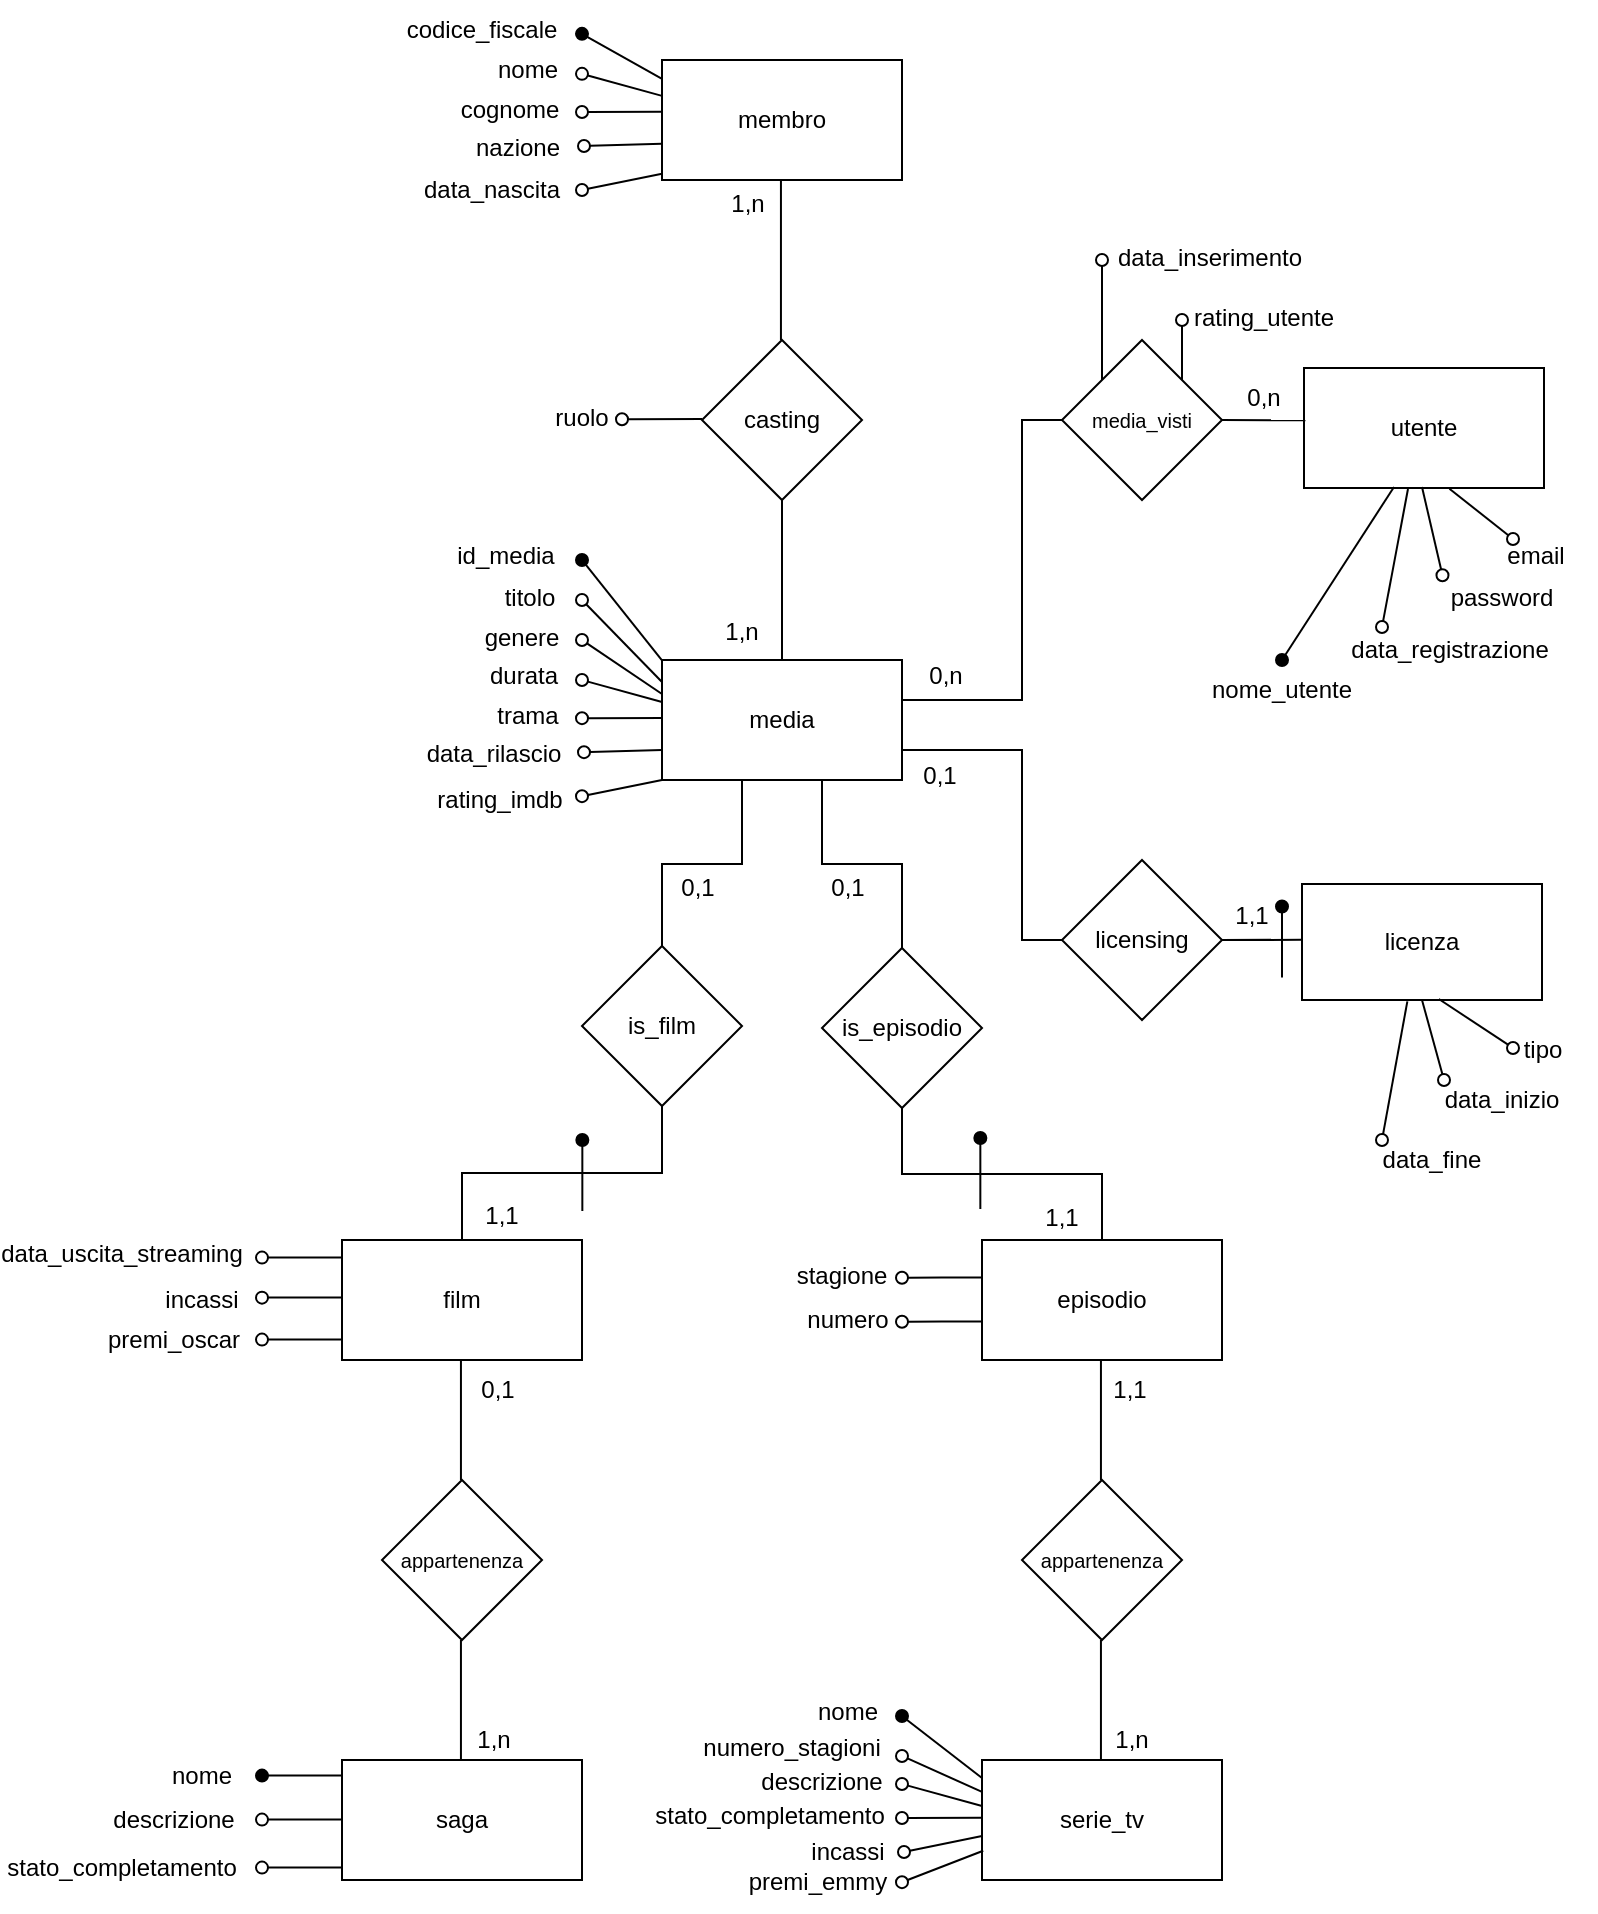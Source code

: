 <mxfile version="27.1.0">
  <diagram name="Page-1" id="vE6Pk_aVm6t82n-wlcTE">
    <mxGraphModel dx="1018" dy="609" grid="1" gridSize="10" guides="1" tooltips="1" connect="1" arrows="1" fold="1" page="1" pageScale="1" pageWidth="827" pageHeight="1169" math="0" shadow="0">
      <root>
        <mxCell id="0" />
        <mxCell id="1" parent="0" />
        <mxCell id="9Uc9kh_EMYb7eTTgJk2r-1" value="media" style="rounded=0;whiteSpace=wrap;html=1;" parent="1" vertex="1">
          <mxGeometry x="360" y="390" width="120" height="60" as="geometry" />
        </mxCell>
        <mxCell id="9Uc9kh_EMYb7eTTgJk2r-2" value="film" style="rounded=0;whiteSpace=wrap;html=1;" parent="1" vertex="1">
          <mxGeometry x="200" y="680" width="120" height="60" as="geometry" />
        </mxCell>
        <mxCell id="9Uc9kh_EMYb7eTTgJk2r-3" value="episodio" style="rounded=0;whiteSpace=wrap;html=1;" parent="1" vertex="1">
          <mxGeometry x="520" y="680" width="120" height="60" as="geometry" />
        </mxCell>
        <mxCell id="9Uc9kh_EMYb7eTTgJk2r-4" value="membro" style="rounded=0;whiteSpace=wrap;html=1;" parent="1" vertex="1">
          <mxGeometry x="360" y="90" width="120" height="60" as="geometry" />
        </mxCell>
        <mxCell id="9Uc9kh_EMYb7eTTgJk2r-5" value="licenza" style="rounded=0;whiteSpace=wrap;html=1;" parent="1" vertex="1">
          <mxGeometry x="680" y="502" width="120" height="58" as="geometry" />
        </mxCell>
        <mxCell id="9Uc9kh_EMYb7eTTgJk2r-142" style="edgeStyle=orthogonalEdgeStyle;rounded=0;orthogonalLoop=1;jettySize=auto;html=1;entryX=1;entryY=0.75;entryDx=0;entryDy=0;endArrow=none;startFill=0;" parent="1" source="9Uc9kh_EMYb7eTTgJk2r-7" target="9Uc9kh_EMYb7eTTgJk2r-1" edge="1">
          <mxGeometry relative="1" as="geometry">
            <Array as="points">
              <mxPoint x="540" y="530" />
              <mxPoint x="540" y="435" />
            </Array>
          </mxGeometry>
        </mxCell>
        <mxCell id="9Uc9kh_EMYb7eTTgJk2r-7" value="licensing" style="rhombus;whiteSpace=wrap;html=1;" parent="1" vertex="1">
          <mxGeometry x="560" y="490" width="80" height="80" as="geometry" />
        </mxCell>
        <mxCell id="9Uc9kh_EMYb7eTTgJk2r-8" value="casting" style="rhombus;whiteSpace=wrap;html=1;" parent="1" vertex="1">
          <mxGeometry x="380" y="230" width="80" height="80" as="geometry" />
        </mxCell>
        <mxCell id="9Uc9kh_EMYb7eTTgJk2r-10" value="appartenenza" style="rhombus;whiteSpace=wrap;html=1;fontSize=10;" parent="1" vertex="1">
          <mxGeometry x="540" y="800" width="80" height="80" as="geometry" />
        </mxCell>
        <mxCell id="9Uc9kh_EMYb7eTTgJk2r-11" value="serie_tv" style="rounded=0;whiteSpace=wrap;html=1;" parent="1" vertex="1">
          <mxGeometry x="520" y="940" width="120" height="60" as="geometry" />
        </mxCell>
        <mxCell id="9Uc9kh_EMYb7eTTgJk2r-12" value="saga" style="rounded=0;whiteSpace=wrap;html=1;" parent="1" vertex="1">
          <mxGeometry x="200" y="940" width="120" height="60" as="geometry" />
        </mxCell>
        <mxCell id="9Uc9kh_EMYb7eTTgJk2r-17" value="" style="endArrow=none;html=1;rounded=0;entryX=0.5;entryY=1;entryDx=0;entryDy=0;" parent="1" target="9Uc9kh_EMYb7eTTgJk2r-8" edge="1">
          <mxGeometry width="50" height="50" relative="1" as="geometry">
            <mxPoint x="420" y="390" as="sourcePoint" />
            <mxPoint x="470" y="340" as="targetPoint" />
          </mxGeometry>
        </mxCell>
        <mxCell id="9Uc9kh_EMYb7eTTgJk2r-18" value="" style="endArrow=none;html=1;rounded=0;entryX=0.5;entryY=1;entryDx=0;entryDy=0;" parent="1" edge="1">
          <mxGeometry width="50" height="50" relative="1" as="geometry">
            <mxPoint x="419.47" y="230" as="sourcePoint" />
            <mxPoint x="419.47" y="150" as="targetPoint" />
          </mxGeometry>
        </mxCell>
        <mxCell id="9Uc9kh_EMYb7eTTgJk2r-20" value="" style="endArrow=none;html=1;rounded=0;entryX=0;entryY=0.481;entryDx=0;entryDy=0;entryPerimeter=0;exitX=1;exitY=0.5;exitDx=0;exitDy=0;" parent="1" source="9Uc9kh_EMYb7eTTgJk2r-7" target="9Uc9kh_EMYb7eTTgJk2r-5" edge="1">
          <mxGeometry width="50" height="50" relative="1" as="geometry">
            <mxPoint x="643" y="531.47" as="sourcePoint" />
            <mxPoint x="723" y="532" as="targetPoint" />
          </mxGeometry>
        </mxCell>
        <mxCell id="9Uc9kh_EMYb7eTTgJk2r-21" value="" style="endArrow=none;html=1;rounded=0;" parent="1" edge="1">
          <mxGeometry width="50" height="50" relative="1" as="geometry">
            <mxPoint x="579.47" y="800" as="sourcePoint" />
            <mxPoint x="579.47" y="740" as="targetPoint" />
          </mxGeometry>
        </mxCell>
        <mxCell id="9Uc9kh_EMYb7eTTgJk2r-22" value="" style="endArrow=none;html=1;rounded=0;" parent="1" edge="1">
          <mxGeometry width="50" height="50" relative="1" as="geometry">
            <mxPoint x="579.47" y="940" as="sourcePoint" />
            <mxPoint x="579.47" y="880" as="targetPoint" />
          </mxGeometry>
        </mxCell>
        <mxCell id="9Uc9kh_EMYb7eTTgJk2r-23" value="appartenenza" style="rhombus;whiteSpace=wrap;html=1;fontSize=10;" parent="1" vertex="1">
          <mxGeometry x="220" y="800" width="80" height="80" as="geometry" />
        </mxCell>
        <mxCell id="9Uc9kh_EMYb7eTTgJk2r-24" value="" style="endArrow=none;html=1;rounded=0;" parent="1" edge="1">
          <mxGeometry width="50" height="50" relative="1" as="geometry">
            <mxPoint x="259.47" y="800" as="sourcePoint" />
            <mxPoint x="259.47" y="740" as="targetPoint" />
          </mxGeometry>
        </mxCell>
        <mxCell id="9Uc9kh_EMYb7eTTgJk2r-25" value="" style="endArrow=none;html=1;rounded=0;" parent="1" edge="1">
          <mxGeometry width="50" height="50" relative="1" as="geometry">
            <mxPoint x="259.47" y="940" as="sourcePoint" />
            <mxPoint x="259.47" y="880" as="targetPoint" />
          </mxGeometry>
        </mxCell>
        <mxCell id="9Uc9kh_EMYb7eTTgJk2r-26" value="0,1" style="text;html=1;align=center;verticalAlign=middle;whiteSpace=wrap;rounded=0;" parent="1" vertex="1">
          <mxGeometry x="248" y="740" width="60" height="30" as="geometry" />
        </mxCell>
        <mxCell id="9Uc9kh_EMYb7eTTgJk2r-27" value="1,n" style="text;html=1;align=center;verticalAlign=middle;whiteSpace=wrap;rounded=0;" parent="1" vertex="1">
          <mxGeometry x="246" y="915" width="60" height="30" as="geometry" />
        </mxCell>
        <mxCell id="9Uc9kh_EMYb7eTTgJk2r-28" value="1,n" style="text;html=1;align=center;verticalAlign=middle;whiteSpace=wrap;rounded=0;" parent="1" vertex="1">
          <mxGeometry x="370" y="361" width="60" height="30" as="geometry" />
        </mxCell>
        <mxCell id="9Uc9kh_EMYb7eTTgJk2r-29" value="1,n" style="text;html=1;align=center;verticalAlign=middle;whiteSpace=wrap;rounded=0;" parent="1" vertex="1">
          <mxGeometry x="373" y="147" width="60" height="30" as="geometry" />
        </mxCell>
        <mxCell id="9Uc9kh_EMYb7eTTgJk2r-30" value="0,1" style="text;html=1;align=center;verticalAlign=middle;whiteSpace=wrap;rounded=0;" parent="1" vertex="1">
          <mxGeometry x="469" y="433" width="60" height="30" as="geometry" />
        </mxCell>
        <mxCell id="9Uc9kh_EMYb7eTTgJk2r-32" value="1,1" style="text;html=1;align=center;verticalAlign=middle;whiteSpace=wrap;rounded=0;" parent="1" vertex="1">
          <mxGeometry x="625" y="503" width="60" height="30" as="geometry" />
        </mxCell>
        <mxCell id="9Uc9kh_EMYb7eTTgJk2r-33" value="1,1" style="text;html=1;align=center;verticalAlign=middle;whiteSpace=wrap;rounded=0;" parent="1" vertex="1">
          <mxGeometry x="564" y="740" width="60" height="30" as="geometry" />
        </mxCell>
        <mxCell id="9Uc9kh_EMYb7eTTgJk2r-34" value="1,n" style="text;html=1;align=center;verticalAlign=middle;whiteSpace=wrap;rounded=0;" parent="1" vertex="1">
          <mxGeometry x="565" y="915" width="60" height="30" as="geometry" />
        </mxCell>
        <mxCell id="9Uc9kh_EMYb7eTTgJk2r-35" value="ruolo" style="text;html=1;align=center;verticalAlign=middle;whiteSpace=wrap;rounded=0;" parent="1" vertex="1">
          <mxGeometry x="290" y="254" width="60" height="30" as="geometry" />
        </mxCell>
        <mxCell id="9Uc9kh_EMYb7eTTgJk2r-36" value="codice_fiscale" style="text;html=1;align=center;verticalAlign=middle;whiteSpace=wrap;rounded=0;" parent="1" vertex="1">
          <mxGeometry x="240" y="60" width="60" height="30" as="geometry" />
        </mxCell>
        <mxCell id="9Uc9kh_EMYb7eTTgJk2r-37" value="nome" style="text;html=1;align=center;verticalAlign=middle;whiteSpace=wrap;rounded=0;" parent="1" vertex="1">
          <mxGeometry x="263" y="80" width="60" height="30" as="geometry" />
        </mxCell>
        <mxCell id="9Uc9kh_EMYb7eTTgJk2r-38" value="cognome" style="text;html=1;align=center;verticalAlign=middle;whiteSpace=wrap;rounded=0;" parent="1" vertex="1">
          <mxGeometry x="254" y="100" width="60" height="30" as="geometry" />
        </mxCell>
        <mxCell id="9Uc9kh_EMYb7eTTgJk2r-39" value="nazione" style="text;html=1;align=center;verticalAlign=middle;whiteSpace=wrap;rounded=0;" parent="1" vertex="1">
          <mxGeometry x="258" y="119" width="60" height="30" as="geometry" />
        </mxCell>
        <mxCell id="9Uc9kh_EMYb7eTTgJk2r-40" value="data_nascita" style="text;html=1;align=center;verticalAlign=middle;whiteSpace=wrap;rounded=0;" parent="1" vertex="1">
          <mxGeometry x="235" y="140" width="80" height="30" as="geometry" />
        </mxCell>
        <mxCell id="9Uc9kh_EMYb7eTTgJk2r-41" value="id_media" style="text;html=1;align=center;verticalAlign=middle;whiteSpace=wrap;rounded=0;" parent="1" vertex="1">
          <mxGeometry x="252" y="323" width="60" height="30" as="geometry" />
        </mxCell>
        <mxCell id="9Uc9kh_EMYb7eTTgJk2r-43" value="titolo" style="text;html=1;align=center;verticalAlign=middle;whiteSpace=wrap;rounded=0;" parent="1" vertex="1">
          <mxGeometry x="264" y="344" width="60" height="30" as="geometry" />
        </mxCell>
        <mxCell id="9Uc9kh_EMYb7eTTgJk2r-44" value="durata" style="text;html=1;align=center;verticalAlign=middle;whiteSpace=wrap;rounded=0;" parent="1" vertex="1">
          <mxGeometry x="261" y="383" width="60" height="30" as="geometry" />
        </mxCell>
        <mxCell id="9Uc9kh_EMYb7eTTgJk2r-45" value="genere" style="text;html=1;align=center;verticalAlign=middle;whiteSpace=wrap;rounded=0;" parent="1" vertex="1">
          <mxGeometry x="260" y="364" width="60" height="30" as="geometry" />
        </mxCell>
        <mxCell id="9Uc9kh_EMYb7eTTgJk2r-46" value="rating_imdb" style="text;html=1;align=center;verticalAlign=middle;whiteSpace=wrap;rounded=0;" parent="1" vertex="1">
          <mxGeometry x="249" y="445" width="60" height="30" as="geometry" />
        </mxCell>
        <mxCell id="9Uc9kh_EMYb7eTTgJk2r-48" value="tipo" style="text;html=1;align=center;verticalAlign=middle;whiteSpace=wrap;rounded=0;" parent="1" vertex="1">
          <mxGeometry x="776" y="570" width="49" height="30" as="geometry" />
        </mxCell>
        <mxCell id="9Uc9kh_EMYb7eTTgJk2r-49" value="data_inizio" style="text;html=1;align=center;verticalAlign=middle;whiteSpace=wrap;rounded=0;" parent="1" vertex="1">
          <mxGeometry x="750" y="597" width="60" height="25" as="geometry" />
        </mxCell>
        <mxCell id="9Uc9kh_EMYb7eTTgJk2r-50" value="data_fine" style="text;html=1;align=center;verticalAlign=middle;whiteSpace=wrap;rounded=0;" parent="1" vertex="1">
          <mxGeometry x="715" y="625" width="60" height="30" as="geometry" />
        </mxCell>
        <mxCell id="9Uc9kh_EMYb7eTTgJk2r-51" value="stagione" style="text;html=1;align=center;verticalAlign=middle;whiteSpace=wrap;rounded=0;" parent="1" vertex="1">
          <mxGeometry x="420" y="683" width="60" height="30" as="geometry" />
        </mxCell>
        <mxCell id="9Uc9kh_EMYb7eTTgJk2r-52" value="numero_stagioni" style="text;html=1;align=center;verticalAlign=middle;whiteSpace=wrap;rounded=0;" parent="1" vertex="1">
          <mxGeometry x="395" y="919" width="60" height="30" as="geometry" />
        </mxCell>
        <mxCell id="9Uc9kh_EMYb7eTTgJk2r-53" value="nome" style="text;html=1;align=center;verticalAlign=middle;whiteSpace=wrap;rounded=0;" parent="1" vertex="1">
          <mxGeometry x="423" y="901" width="60" height="30" as="geometry" />
        </mxCell>
        <mxCell id="9Uc9kh_EMYb7eTTgJk2r-54" value="incassi" style="text;html=1;align=center;verticalAlign=middle;whiteSpace=wrap;rounded=0;" parent="1" vertex="1">
          <mxGeometry x="423" y="971" width="60" height="30" as="geometry" />
        </mxCell>
        <mxCell id="9Uc9kh_EMYb7eTTgJk2r-55" value="premi_emmy" style="text;html=1;align=center;verticalAlign=middle;whiteSpace=wrap;rounded=0;" parent="1" vertex="1">
          <mxGeometry x="408" y="986" width="60" height="30" as="geometry" />
        </mxCell>
        <mxCell id="9Uc9kh_EMYb7eTTgJk2r-56" value="incassi" style="text;html=1;align=center;verticalAlign=middle;whiteSpace=wrap;rounded=0;" parent="1" vertex="1">
          <mxGeometry x="100" y="695" width="60" height="30" as="geometry" />
        </mxCell>
        <mxCell id="9Uc9kh_EMYb7eTTgJk2r-57" value="premi_oscar" style="text;html=1;align=center;verticalAlign=middle;whiteSpace=wrap;rounded=0;" parent="1" vertex="1">
          <mxGeometry x="86" y="715" width="60" height="30" as="geometry" />
        </mxCell>
        <mxCell id="9Uc9kh_EMYb7eTTgJk2r-58" value="data_uscita_streaming" style="text;html=1;align=center;verticalAlign=middle;whiteSpace=wrap;rounded=0;" parent="1" vertex="1">
          <mxGeometry x="60" y="672" width="60" height="30" as="geometry" />
        </mxCell>
        <mxCell id="9Uc9kh_EMYb7eTTgJk2r-60" value="data_rilascio" style="text;html=1;align=center;verticalAlign=middle;whiteSpace=wrap;rounded=0;" parent="1" vertex="1">
          <mxGeometry x="246" y="422" width="60" height="30" as="geometry" />
        </mxCell>
        <mxCell id="9Uc9kh_EMYb7eTTgJk2r-61" value="nome" style="text;html=1;align=center;verticalAlign=middle;whiteSpace=wrap;rounded=0;" parent="1" vertex="1">
          <mxGeometry x="100" y="933" width="60" height="30" as="geometry" />
        </mxCell>
        <mxCell id="9Uc9kh_EMYb7eTTgJk2r-62" value="descrizione" style="text;html=1;align=center;verticalAlign=middle;whiteSpace=wrap;rounded=0;" parent="1" vertex="1">
          <mxGeometry x="86" y="955" width="60" height="30" as="geometry" />
        </mxCell>
        <mxCell id="9Uc9kh_EMYb7eTTgJk2r-63" value="stato_completamento" style="text;html=1;align=center;verticalAlign=middle;whiteSpace=wrap;rounded=0;" parent="1" vertex="1">
          <mxGeometry x="60" y="979" width="60" height="30" as="geometry" />
        </mxCell>
        <mxCell id="9Uc9kh_EMYb7eTTgJk2r-65" value="descrizione" style="text;html=1;align=center;verticalAlign=middle;whiteSpace=wrap;rounded=0;" parent="1" vertex="1">
          <mxGeometry x="410" y="936" width="60" height="30" as="geometry" />
        </mxCell>
        <mxCell id="9Uc9kh_EMYb7eTTgJk2r-66" value="stato_completamento" style="text;html=1;align=center;verticalAlign=middle;whiteSpace=wrap;rounded=0;" parent="1" vertex="1">
          <mxGeometry x="384" y="953" width="60" height="30" as="geometry" />
        </mxCell>
        <mxCell id="9Uc9kh_EMYb7eTTgJk2r-67" value="trama" style="text;html=1;align=center;verticalAlign=middle;whiteSpace=wrap;rounded=0;" parent="1" vertex="1">
          <mxGeometry x="263" y="403" width="60" height="30" as="geometry" />
        </mxCell>
        <mxCell id="9Uc9kh_EMYb7eTTgJk2r-68" value="numero" style="text;html=1;align=center;verticalAlign=middle;whiteSpace=wrap;rounded=0;" parent="1" vertex="1">
          <mxGeometry x="423" y="705" width="60" height="30" as="geometry" />
        </mxCell>
        <mxCell id="9Uc9kh_EMYb7eTTgJk2r-124" value="utente" style="rounded=0;whiteSpace=wrap;html=1;" parent="1" vertex="1">
          <mxGeometry x="681" y="244" width="120" height="60" as="geometry" />
        </mxCell>
        <mxCell id="9Uc9kh_EMYb7eTTgJk2r-127" value="media_visti" style="rhombus;whiteSpace=wrap;html=1;fontSize=10;" parent="1" vertex="1">
          <mxGeometry x="560" y="230" width="80" height="80" as="geometry" />
        </mxCell>
        <mxCell id="9Uc9kh_EMYb7eTTgJk2r-128" value="" style="endArrow=none;html=1;rounded=0;entryX=0.006;entryY=0.436;entryDx=0;entryDy=0;entryPerimeter=0;exitX=1;exitY=0.5;exitDx=0;exitDy=0;" parent="1" source="9Uc9kh_EMYb7eTTgJk2r-127" target="9Uc9kh_EMYb7eTTgJk2r-124" edge="1">
          <mxGeometry width="50" height="50" relative="1" as="geometry">
            <mxPoint x="643" y="269.66" as="sourcePoint" />
            <mxPoint x="718" y="270.19" as="targetPoint" />
          </mxGeometry>
        </mxCell>
        <mxCell id="9Uc9kh_EMYb7eTTgJk2r-133" value="data_inserimento" style="text;html=1;align=center;verticalAlign=middle;whiteSpace=wrap;rounded=0;" parent="1" vertex="1">
          <mxGeometry x="604" y="174" width="60" height="30" as="geometry" />
        </mxCell>
        <mxCell id="9Uc9kh_EMYb7eTTgJk2r-134" value="rating_utente" style="text;html=1;align=center;verticalAlign=middle;whiteSpace=wrap;rounded=0;" parent="1" vertex="1">
          <mxGeometry x="631" y="204" width="60" height="30" as="geometry" />
        </mxCell>
        <mxCell id="9Uc9kh_EMYb7eTTgJk2r-135" value="nome_utente" style="text;html=1;align=center;verticalAlign=middle;whiteSpace=wrap;rounded=0;" parent="1" vertex="1">
          <mxGeometry x="640" y="390" width="60" height="30" as="geometry" />
        </mxCell>
        <mxCell id="9Uc9kh_EMYb7eTTgJk2r-136" value="password" style="text;html=1;align=center;verticalAlign=middle;whiteSpace=wrap;rounded=0;" parent="1" vertex="1">
          <mxGeometry x="750" y="344" width="60" height="30" as="geometry" />
        </mxCell>
        <mxCell id="9Uc9kh_EMYb7eTTgJk2r-137" value="email" style="text;html=1;align=center;verticalAlign=middle;whiteSpace=wrap;rounded=0;" parent="1" vertex="1">
          <mxGeometry x="767" y="323" width="60" height="30" as="geometry" />
        </mxCell>
        <mxCell id="9Uc9kh_EMYb7eTTgJk2r-138" value="0,n" style="text;html=1;align=center;verticalAlign=middle;whiteSpace=wrap;rounded=0;" parent="1" vertex="1">
          <mxGeometry x="472" y="383" width="60" height="30" as="geometry" />
        </mxCell>
        <mxCell id="9Uc9kh_EMYb7eTTgJk2r-139" value="0,n" style="text;html=1;align=center;verticalAlign=middle;whiteSpace=wrap;rounded=0;" parent="1" vertex="1">
          <mxGeometry x="631" y="244" width="60" height="30" as="geometry" />
        </mxCell>
        <mxCell id="9Uc9kh_EMYb7eTTgJk2r-143" style="edgeStyle=orthogonalEdgeStyle;rounded=0;orthogonalLoop=1;jettySize=auto;html=1;entryX=1;entryY=0.333;entryDx=0;entryDy=0;entryPerimeter=0;endArrow=none;startFill=0;" parent="1" source="9Uc9kh_EMYb7eTTgJk2r-127" target="9Uc9kh_EMYb7eTTgJk2r-1" edge="1">
          <mxGeometry relative="1" as="geometry">
            <Array as="points">
              <mxPoint x="540" y="270" />
              <mxPoint x="540" y="410" />
            </Array>
          </mxGeometry>
        </mxCell>
        <mxCell id="9Uc9kh_EMYb7eTTgJk2r-144" value="data_registrazione" style="text;html=1;align=center;verticalAlign=middle;whiteSpace=wrap;rounded=0;" parent="1" vertex="1">
          <mxGeometry x="724" y="370" width="60" height="30" as="geometry" />
        </mxCell>
        <mxCell id="9Uc9kh_EMYb7eTTgJk2r-145" style="edgeStyle=orthogonalEdgeStyle;rounded=0;orthogonalLoop=1;jettySize=auto;html=1;exitX=0;exitY=0.75;exitDx=0;exitDy=0;endArrow=oval;endFill=1;" parent="1" edge="1">
          <mxGeometry relative="1" as="geometry">
            <mxPoint x="160" y="947.793" as="targetPoint" />
            <mxPoint x="200" y="947.71" as="sourcePoint" />
            <Array as="points">
              <mxPoint x="180" y="948.71" />
            </Array>
          </mxGeometry>
        </mxCell>
        <mxCell id="9Uc9kh_EMYb7eTTgJk2r-146" style="edgeStyle=orthogonalEdgeStyle;rounded=0;orthogonalLoop=1;jettySize=auto;html=1;exitX=0;exitY=0.75;exitDx=0;exitDy=0;endArrow=oval;endFill=0;" parent="1" edge="1">
          <mxGeometry relative="1" as="geometry">
            <mxPoint x="160" y="708.823" as="targetPoint" />
            <mxPoint x="200" y="708.74" as="sourcePoint" />
            <Array as="points">
              <mxPoint x="180" y="709.74" />
            </Array>
          </mxGeometry>
        </mxCell>
        <mxCell id="9Uc9kh_EMYb7eTTgJk2r-147" style="edgeStyle=orthogonalEdgeStyle;rounded=0;orthogonalLoop=1;jettySize=auto;html=1;exitX=0;exitY=0.75;exitDx=0;exitDy=0;endArrow=oval;endFill=0;" parent="1" edge="1">
          <mxGeometry relative="1" as="geometry">
            <mxPoint x="160" y="993.793" as="targetPoint" />
            <mxPoint x="200" y="993.71" as="sourcePoint" />
            <Array as="points">
              <mxPoint x="180" y="994.71" />
            </Array>
          </mxGeometry>
        </mxCell>
        <mxCell id="9Uc9kh_EMYb7eTTgJk2r-148" style="edgeStyle=orthogonalEdgeStyle;rounded=0;orthogonalLoop=1;jettySize=auto;html=1;exitX=0;exitY=0.75;exitDx=0;exitDy=0;endArrow=oval;endFill=0;" parent="1" edge="1">
          <mxGeometry relative="1" as="geometry">
            <mxPoint x="160" y="969.793" as="targetPoint" />
            <mxPoint x="200" y="969.71" as="sourcePoint" />
            <Array as="points">
              <mxPoint x="180" y="970.71" />
            </Array>
          </mxGeometry>
        </mxCell>
        <mxCell id="9Uc9kh_EMYb7eTTgJk2r-149" style="edgeStyle=orthogonalEdgeStyle;rounded=0;orthogonalLoop=1;jettySize=auto;html=1;exitX=0;exitY=0.75;exitDx=0;exitDy=0;endArrow=oval;endFill=0;" parent="1" edge="1">
          <mxGeometry relative="1" as="geometry">
            <mxPoint x="160" y="688.793" as="targetPoint" />
            <mxPoint x="200" y="688.71" as="sourcePoint" />
            <Array as="points">
              <mxPoint x="180" y="689.71" />
            </Array>
          </mxGeometry>
        </mxCell>
        <mxCell id="9Uc9kh_EMYb7eTTgJk2r-152" style="edgeStyle=orthogonalEdgeStyle;rounded=0;orthogonalLoop=1;jettySize=auto;html=1;exitX=0;exitY=0.75;exitDx=0;exitDy=0;endArrow=oval;endFill=0;" parent="1" edge="1">
          <mxGeometry relative="1" as="geometry">
            <mxPoint x="160" y="729.793" as="targetPoint" />
            <mxPoint x="200" y="729.71" as="sourcePoint" />
            <Array as="points">
              <mxPoint x="180" y="730.71" />
            </Array>
          </mxGeometry>
        </mxCell>
        <mxCell id="9Uc9kh_EMYb7eTTgJk2r-156" style="rounded=0;orthogonalLoop=1;jettySize=auto;html=1;exitX=0;exitY=0.75;exitDx=0;exitDy=0;endArrow=oval;endFill=1;" parent="1" edge="1">
          <mxGeometry relative="1" as="geometry">
            <mxPoint x="320" y="340" as="targetPoint" />
            <mxPoint x="360" y="390.13" as="sourcePoint" />
          </mxGeometry>
        </mxCell>
        <mxCell id="9Uc9kh_EMYb7eTTgJk2r-157" style="rounded=0;orthogonalLoop=1;jettySize=auto;html=1;exitX=0;exitY=0.75;exitDx=0;exitDy=0;endArrow=oval;endFill=0;" parent="1" edge="1">
          <mxGeometry relative="1" as="geometry">
            <mxPoint x="320" y="380" as="targetPoint" />
            <mxPoint x="360" y="407" as="sourcePoint" />
          </mxGeometry>
        </mxCell>
        <mxCell id="9Uc9kh_EMYb7eTTgJk2r-158" style="rounded=0;orthogonalLoop=1;jettySize=auto;html=1;exitX=0;exitY=0.25;exitDx=0;exitDy=0;endArrow=oval;endFill=0;" parent="1" edge="1">
          <mxGeometry relative="1" as="geometry">
            <mxPoint x="320" y="360" as="targetPoint" />
            <mxPoint x="360" y="401" as="sourcePoint" />
          </mxGeometry>
        </mxCell>
        <mxCell id="9Uc9kh_EMYb7eTTgJk2r-160" style="rounded=0;orthogonalLoop=1;jettySize=auto;html=1;exitX=0;exitY=0.75;exitDx=0;exitDy=0;endArrow=oval;endFill=0;" parent="1" edge="1">
          <mxGeometry relative="1" as="geometry">
            <mxPoint x="320" y="419.083" as="targetPoint" />
            <mxPoint x="360" y="419" as="sourcePoint" />
          </mxGeometry>
        </mxCell>
        <mxCell id="9Uc9kh_EMYb7eTTgJk2r-161" style="rounded=0;orthogonalLoop=1;jettySize=auto;html=1;exitX=0;exitY=0.75;exitDx=0;exitDy=0;endArrow=oval;endFill=0;" parent="1" edge="1">
          <mxGeometry relative="1" as="geometry">
            <mxPoint x="320" y="400" as="targetPoint" />
            <mxPoint x="360" y="411" as="sourcePoint" />
          </mxGeometry>
        </mxCell>
        <mxCell id="9Uc9kh_EMYb7eTTgJk2r-162" style="rounded=0;orthogonalLoop=1;jettySize=auto;html=1;exitX=0;exitY=0.75;exitDx=0;exitDy=0;endArrow=oval;endFill=0;" parent="1" source="9Uc9kh_EMYb7eTTgJk2r-1" edge="1">
          <mxGeometry relative="1" as="geometry">
            <mxPoint x="321" y="436.083" as="targetPoint" />
            <mxPoint x="361" y="436" as="sourcePoint" />
          </mxGeometry>
        </mxCell>
        <mxCell id="9Uc9kh_EMYb7eTTgJk2r-163" style="rounded=0;orthogonalLoop=1;jettySize=auto;html=1;exitX=0;exitY=1;exitDx=0;exitDy=0;endArrow=oval;endFill=0;" parent="1" source="9Uc9kh_EMYb7eTTgJk2r-1" edge="1">
          <mxGeometry relative="1" as="geometry">
            <mxPoint x="320" y="458.083" as="targetPoint" />
            <mxPoint x="360" y="458" as="sourcePoint" />
          </mxGeometry>
        </mxCell>
        <mxCell id="9Uc9kh_EMYb7eTTgJk2r-165" style="rounded=0;orthogonalLoop=1;jettySize=auto;html=1;exitX=0;exitY=0.75;exitDx=0;exitDy=0;endArrow=oval;endFill=0;" parent="1" edge="1">
          <mxGeometry relative="1" as="geometry">
            <mxPoint x="340" y="269.633" as="targetPoint" />
            <mxPoint x="380" y="269.55" as="sourcePoint" />
          </mxGeometry>
        </mxCell>
        <mxCell id="9Uc9kh_EMYb7eTTgJk2r-168" style="rounded=0;orthogonalLoop=1;jettySize=auto;html=1;exitX=0.002;exitY=0.159;exitDx=0;exitDy=0;endArrow=oval;endFill=1;exitPerimeter=0;" parent="1" source="9Uc9kh_EMYb7eTTgJk2r-4" edge="1">
          <mxGeometry relative="1" as="geometry">
            <mxPoint x="320" y="76.92" as="targetPoint" />
            <mxPoint x="360" y="103.92" as="sourcePoint" />
          </mxGeometry>
        </mxCell>
        <mxCell id="9Uc9kh_EMYb7eTTgJk2r-170" style="rounded=0;orthogonalLoop=1;jettySize=auto;html=1;exitX=0;exitY=0.75;exitDx=0;exitDy=0;endArrow=oval;endFill=0;" parent="1" edge="1">
          <mxGeometry relative="1" as="geometry">
            <mxPoint x="320" y="116.003" as="targetPoint" />
            <mxPoint x="360" y="115.92" as="sourcePoint" />
          </mxGeometry>
        </mxCell>
        <mxCell id="9Uc9kh_EMYb7eTTgJk2r-171" style="rounded=0;orthogonalLoop=1;jettySize=auto;html=1;exitX=0;exitY=0.75;exitDx=0;exitDy=0;endArrow=oval;endFill=0;" parent="1" edge="1">
          <mxGeometry relative="1" as="geometry">
            <mxPoint x="320" y="96.92" as="targetPoint" />
            <mxPoint x="360" y="107.92" as="sourcePoint" />
          </mxGeometry>
        </mxCell>
        <mxCell id="9Uc9kh_EMYb7eTTgJk2r-172" style="rounded=0;orthogonalLoop=1;jettySize=auto;html=1;exitX=0;exitY=0.75;exitDx=0;exitDy=0;endArrow=oval;endFill=0;" parent="1" edge="1">
          <mxGeometry relative="1" as="geometry">
            <mxPoint x="321" y="133.003" as="targetPoint" />
            <mxPoint x="360" y="131.92" as="sourcePoint" />
          </mxGeometry>
        </mxCell>
        <mxCell id="9Uc9kh_EMYb7eTTgJk2r-173" style="rounded=0;orthogonalLoop=1;jettySize=auto;html=1;exitX=0;exitY=1;exitDx=0;exitDy=0;endArrow=oval;endFill=0;" parent="1" edge="1">
          <mxGeometry relative="1" as="geometry">
            <mxPoint x="320" y="155.003" as="targetPoint" />
            <mxPoint x="360" y="146.92" as="sourcePoint" />
          </mxGeometry>
        </mxCell>
        <mxCell id="9Uc9kh_EMYb7eTTgJk2r-179" style="rounded=0;orthogonalLoop=1;jettySize=auto;html=1;exitX=0.002;exitY=0.159;exitDx=0;exitDy=0;endArrow=oval;endFill=1;exitPerimeter=0;" parent="1" edge="1">
          <mxGeometry relative="1" as="geometry">
            <mxPoint x="480" y="918" as="targetPoint" />
            <mxPoint x="520" y="949" as="sourcePoint" />
          </mxGeometry>
        </mxCell>
        <mxCell id="9Uc9kh_EMYb7eTTgJk2r-180" style="rounded=0;orthogonalLoop=1;jettySize=auto;html=1;exitX=0;exitY=0.75;exitDx=0;exitDy=0;endArrow=oval;endFill=0;" parent="1" edge="1">
          <mxGeometry relative="1" as="geometry">
            <mxPoint x="480" y="969.003" as="targetPoint" />
            <mxPoint x="520" y="968.92" as="sourcePoint" />
          </mxGeometry>
        </mxCell>
        <mxCell id="9Uc9kh_EMYb7eTTgJk2r-181" style="rounded=0;orthogonalLoop=1;jettySize=auto;html=1;exitX=0;exitY=0.75;exitDx=0;exitDy=0;endArrow=oval;endFill=0;" parent="1" edge="1">
          <mxGeometry relative="1" as="geometry">
            <mxPoint x="480" y="938" as="targetPoint" />
            <mxPoint x="520" y="955.92" as="sourcePoint" />
          </mxGeometry>
        </mxCell>
        <mxCell id="9Uc9kh_EMYb7eTTgJk2r-182" style="rounded=0;orthogonalLoop=1;jettySize=auto;html=1;exitX=0;exitY=0.5;exitDx=0;exitDy=0;endArrow=oval;endFill=0;" parent="1" edge="1">
          <mxGeometry relative="1" as="geometry">
            <mxPoint x="481" y="986.003" as="targetPoint" />
            <mxPoint x="520" y="978" as="sourcePoint" />
          </mxGeometry>
        </mxCell>
        <mxCell id="9Uc9kh_EMYb7eTTgJk2r-183" style="rounded=0;orthogonalLoop=1;jettySize=auto;html=1;exitX=0.005;exitY=0.623;exitDx=0;exitDy=0;endArrow=oval;endFill=0;exitPerimeter=0;" parent="1" edge="1">
          <mxGeometry relative="1" as="geometry">
            <mxPoint x="480" y="1001.083" as="targetPoint" />
            <mxPoint x="520.6" y="985.38" as="sourcePoint" />
          </mxGeometry>
        </mxCell>
        <mxCell id="9Uc9kh_EMYb7eTTgJk2r-184" style="rounded=0;orthogonalLoop=1;jettySize=auto;html=1;exitX=0;exitY=0.25;exitDx=0;exitDy=0;endArrow=oval;endFill=0;" parent="1" edge="1">
          <mxGeometry relative="1" as="geometry">
            <mxPoint x="480" y="952" as="targetPoint" />
            <mxPoint x="520" y="963" as="sourcePoint" />
          </mxGeometry>
        </mxCell>
        <mxCell id="9Uc9kh_EMYb7eTTgJk2r-187" style="edgeStyle=orthogonalEdgeStyle;rounded=0;orthogonalLoop=1;jettySize=auto;html=1;exitX=0;exitY=0.75;exitDx=0;exitDy=0;endArrow=oval;endFill=0;" parent="1" edge="1">
          <mxGeometry relative="1" as="geometry">
            <mxPoint x="480" y="698.893" as="targetPoint" />
            <mxPoint x="520" y="698.81" as="sourcePoint" />
            <Array as="points">
              <mxPoint x="500" y="699.81" />
            </Array>
          </mxGeometry>
        </mxCell>
        <mxCell id="9Uc9kh_EMYb7eTTgJk2r-188" style="edgeStyle=orthogonalEdgeStyle;rounded=0;orthogonalLoop=1;jettySize=auto;html=1;exitX=0;exitY=0.75;exitDx=0;exitDy=0;endArrow=oval;endFill=0;" parent="1" edge="1">
          <mxGeometry relative="1" as="geometry">
            <mxPoint x="480" y="720.893" as="targetPoint" />
            <mxPoint x="520" y="720.81" as="sourcePoint" />
            <Array as="points">
              <mxPoint x="500" y="721.81" />
            </Array>
          </mxGeometry>
        </mxCell>
        <mxCell id="9Uc9kh_EMYb7eTTgJk2r-189" style="rounded=0;orthogonalLoop=1;jettySize=auto;html=1;endArrow=oval;endFill=0;" parent="1" edge="1">
          <mxGeometry relative="1" as="geometry">
            <mxPoint x="580" y="190" as="targetPoint" />
            <mxPoint x="580" y="250" as="sourcePoint" />
          </mxGeometry>
        </mxCell>
        <mxCell id="9Uc9kh_EMYb7eTTgJk2r-190" style="rounded=0;orthogonalLoop=1;jettySize=auto;html=1;endArrow=oval;endFill=0;" parent="1" edge="1">
          <mxGeometry relative="1" as="geometry">
            <mxPoint x="620" y="220" as="targetPoint" />
            <mxPoint x="620" y="250" as="sourcePoint" />
          </mxGeometry>
        </mxCell>
        <mxCell id="9Uc9kh_EMYb7eTTgJk2r-196" style="rounded=0;orthogonalLoop=1;jettySize=auto;html=1;endArrow=oval;endFill=1;entryX=0;entryY=0.75;entryDx=0;entryDy=0;" parent="1" edge="1">
          <mxGeometry relative="1" as="geometry">
            <mxPoint x="670" y="513.25" as="targetPoint" />
            <mxPoint x="670" y="548.75" as="sourcePoint" />
          </mxGeometry>
        </mxCell>
        <mxCell id="9Uc9kh_EMYb7eTTgJk2r-197" style="rounded=0;orthogonalLoop=1;jettySize=auto;html=1;exitX=0.57;exitY=0.991;exitDx=0;exitDy=0;endArrow=oval;endFill=0;exitPerimeter=0;" parent="1" source="9Uc9kh_EMYb7eTTgJk2r-5" edge="1">
          <mxGeometry relative="1" as="geometry">
            <mxPoint x="785.5" y="584" as="targetPoint" />
            <mxPoint x="745.5" y="584.083" as="sourcePoint" />
          </mxGeometry>
        </mxCell>
        <mxCell id="9Uc9kh_EMYb7eTTgJk2r-198" style="rounded=0;orthogonalLoop=1;jettySize=auto;html=1;exitX=0.5;exitY=1;exitDx=0;exitDy=0;endArrow=oval;endFill=0;" parent="1" source="9Uc9kh_EMYb7eTTgJk2r-5" edge="1">
          <mxGeometry relative="1" as="geometry">
            <mxPoint x="751" y="600" as="targetPoint" />
            <mxPoint x="686.5" y="602.92" as="sourcePoint" />
          </mxGeometry>
        </mxCell>
        <mxCell id="9Uc9kh_EMYb7eTTgJk2r-199" style="rounded=0;orthogonalLoop=1;jettySize=auto;html=1;exitX=0.439;exitY=1.012;exitDx=0;exitDy=0;endArrow=oval;endFill=0;exitPerimeter=0;" parent="1" source="9Uc9kh_EMYb7eTTgJk2r-5" edge="1">
          <mxGeometry relative="1" as="geometry">
            <mxPoint x="720" y="630" as="targetPoint" />
            <mxPoint x="680" y="584.5" as="sourcePoint" />
          </mxGeometry>
        </mxCell>
        <mxCell id="9Uc9kh_EMYb7eTTgJk2r-234" style="rounded=0;orthogonalLoop=1;jettySize=auto;html=1;exitX=0.606;exitY=1.006;exitDx=0;exitDy=0;endArrow=oval;endFill=0;exitPerimeter=0;" parent="1" source="9Uc9kh_EMYb7eTTgJk2r-124" edge="1">
          <mxGeometry relative="1" as="geometry">
            <mxPoint x="785.5" y="329.5" as="targetPoint" />
            <mxPoint x="748" y="304.5" as="sourcePoint" />
          </mxGeometry>
        </mxCell>
        <mxCell id="9Uc9kh_EMYb7eTTgJk2r-235" style="rounded=0;orthogonalLoop=1;jettySize=auto;html=1;exitX=0.5;exitY=1;exitDx=0;exitDy=0;endArrow=oval;endFill=0;entryX=0.004;entryY=0.121;entryDx=0;entryDy=0;entryPerimeter=0;" parent="1" target="9Uc9kh_EMYb7eTTgJk2r-136" edge="1">
          <mxGeometry relative="1" as="geometry">
            <mxPoint x="751" y="343.5" as="targetPoint" />
            <mxPoint x="740" y="303.5" as="sourcePoint" />
          </mxGeometry>
        </mxCell>
        <mxCell id="9Uc9kh_EMYb7eTTgJk2r-236" style="rounded=0;orthogonalLoop=1;jettySize=auto;html=1;exitX=0.439;exitY=1.012;exitDx=0;exitDy=0;endArrow=oval;endFill=0;exitPerimeter=0;" parent="1" edge="1">
          <mxGeometry relative="1" as="geometry">
            <mxPoint x="720" y="373.5" as="targetPoint" />
            <mxPoint x="733" y="304.5" as="sourcePoint" />
          </mxGeometry>
        </mxCell>
        <mxCell id="9Uc9kh_EMYb7eTTgJk2r-237" style="rounded=0;orthogonalLoop=1;jettySize=auto;html=1;exitX=0.384;exitY=1.002;exitDx=0;exitDy=0;endArrow=oval;endFill=1;exitPerimeter=0;entryX=0.5;entryY=0;entryDx=0;entryDy=0;" parent="1" target="9Uc9kh_EMYb7eTTgJk2r-135" edge="1">
          <mxGeometry relative="1" as="geometry">
            <mxPoint x="681" y="385.5" as="targetPoint" />
            <mxPoint x="726" y="303.5" as="sourcePoint" />
          </mxGeometry>
        </mxCell>
        <mxCell id="naHJY3Ibe_9b8TmvcOFO-3" style="edgeStyle=orthogonalEdgeStyle;rounded=0;orthogonalLoop=1;jettySize=auto;html=1;entryX=0.25;entryY=1;entryDx=0;entryDy=0;endArrow=none;startFill=0;" parent="1" source="naHJY3Ibe_9b8TmvcOFO-1" target="9Uc9kh_EMYb7eTTgJk2r-1" edge="1">
          <mxGeometry relative="1" as="geometry">
            <Array as="points">
              <mxPoint x="360" y="492" />
              <mxPoint x="400" y="492" />
              <mxPoint x="400" y="450" />
            </Array>
          </mxGeometry>
        </mxCell>
        <mxCell id="naHJY3Ibe_9b8TmvcOFO-6" style="edgeStyle=orthogonalEdgeStyle;rounded=0;orthogonalLoop=1;jettySize=auto;html=1;endArrow=none;startFill=0;" parent="1" source="naHJY3Ibe_9b8TmvcOFO-1" target="9Uc9kh_EMYb7eTTgJk2r-2" edge="1">
          <mxGeometry relative="1" as="geometry" />
        </mxCell>
        <mxCell id="naHJY3Ibe_9b8TmvcOFO-1" value="is_film" style="rhombus;whiteSpace=wrap;html=1;" parent="1" vertex="1">
          <mxGeometry x="320" y="533" width="80" height="80" as="geometry" />
        </mxCell>
        <mxCell id="naHJY3Ibe_9b8TmvcOFO-4" style="edgeStyle=orthogonalEdgeStyle;rounded=0;orthogonalLoop=1;jettySize=auto;html=1;entryX=0.75;entryY=1;entryDx=0;entryDy=0;endArrow=none;startFill=0;" parent="1" source="naHJY3Ibe_9b8TmvcOFO-2" target="9Uc9kh_EMYb7eTTgJk2r-1" edge="1">
          <mxGeometry relative="1" as="geometry">
            <Array as="points">
              <mxPoint x="480" y="492" />
              <mxPoint x="440" y="492" />
              <mxPoint x="440" y="450" />
            </Array>
          </mxGeometry>
        </mxCell>
        <mxCell id="naHJY3Ibe_9b8TmvcOFO-5" style="edgeStyle=orthogonalEdgeStyle;rounded=0;orthogonalLoop=1;jettySize=auto;html=1;endArrow=none;startFill=0;" parent="1" source="naHJY3Ibe_9b8TmvcOFO-2" target="9Uc9kh_EMYb7eTTgJk2r-3" edge="1">
          <mxGeometry relative="1" as="geometry" />
        </mxCell>
        <mxCell id="naHJY3Ibe_9b8TmvcOFO-2" value="is_episodio" style="rhombus;whiteSpace=wrap;html=1;" parent="1" vertex="1">
          <mxGeometry x="440" y="534" width="80" height="80" as="geometry" />
        </mxCell>
        <mxCell id="naHJY3Ibe_9b8TmvcOFO-7" value="0,1" style="text;html=1;align=center;verticalAlign=middle;whiteSpace=wrap;rounded=0;" parent="1" vertex="1">
          <mxGeometry x="348" y="489" width="60" height="30" as="geometry" />
        </mxCell>
        <mxCell id="naHJY3Ibe_9b8TmvcOFO-8" value="0,1" style="text;html=1;align=center;verticalAlign=middle;whiteSpace=wrap;rounded=0;" parent="1" vertex="1">
          <mxGeometry x="423" y="489" width="60" height="30" as="geometry" />
        </mxCell>
        <mxCell id="naHJY3Ibe_9b8TmvcOFO-9" value="1,1" style="text;html=1;align=center;verticalAlign=middle;whiteSpace=wrap;rounded=0;" parent="1" vertex="1">
          <mxGeometry x="250" y="653" width="60" height="30" as="geometry" />
        </mxCell>
        <mxCell id="naHJY3Ibe_9b8TmvcOFO-10" value="1,1" style="text;html=1;align=center;verticalAlign=middle;whiteSpace=wrap;rounded=0;" parent="1" vertex="1">
          <mxGeometry x="530" y="654" width="60" height="30" as="geometry" />
        </mxCell>
        <mxCell id="naHJY3Ibe_9b8TmvcOFO-11" style="rounded=0;orthogonalLoop=1;jettySize=auto;html=1;endArrow=oval;endFill=1;entryX=0;entryY=0.75;entryDx=0;entryDy=0;" parent="1" edge="1">
          <mxGeometry relative="1" as="geometry">
            <mxPoint x="320.17" y="630" as="targetPoint" />
            <mxPoint x="320.17" y="665.5" as="sourcePoint" />
          </mxGeometry>
        </mxCell>
        <mxCell id="naHJY3Ibe_9b8TmvcOFO-12" style="rounded=0;orthogonalLoop=1;jettySize=auto;html=1;endArrow=oval;endFill=1;entryX=0;entryY=0.75;entryDx=0;entryDy=0;" parent="1" edge="1">
          <mxGeometry relative="1" as="geometry">
            <mxPoint x="519.17" y="629" as="targetPoint" />
            <mxPoint x="519.17" y="664.5" as="sourcePoint" />
          </mxGeometry>
        </mxCell>
      </root>
    </mxGraphModel>
  </diagram>
</mxfile>
